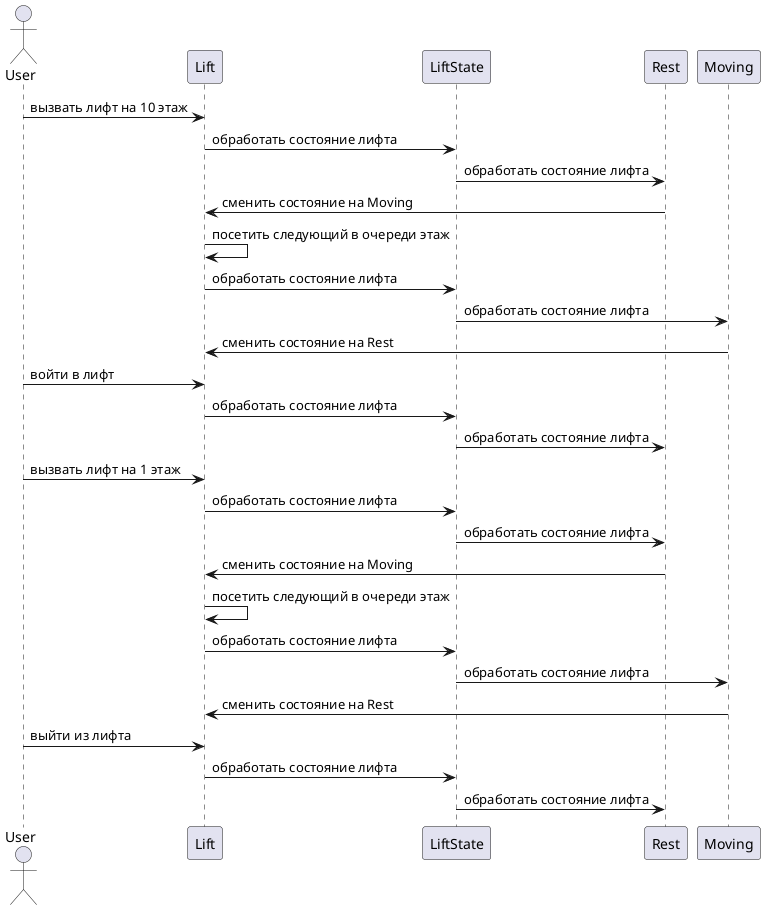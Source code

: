 @startuml

actor User
participant Lift
participant LiftState
participant Rest
participant Moving

User -> Lift : вызвать лифт на 10 этаж
Lift -> LiftState : обработать состояние лифта
LiftState -> Rest : обработать состояние лифта
Rest -> Lift : сменить состояние на Moving

Lift -> Lift : посетить следующий в очереди этаж
Lift -> LiftState : обработать состояние лифта
LiftState -> Moving : обработать состояние лифта
Moving -> Lift : сменить состояние на Rest

User -> Lift : войти в лифт
Lift -> LiftState : обработать состояние лифта
Rest <- LiftState : обработать состояние лифта

User -> Lift : вызвать лифт на 1 этаж
Lift -> LiftState : обработать состояние лифта
LiftState -> Rest : обработать состояние лифта
Rest -> Lift : сменить состояние на Moving

Lift -> Lift : посетить следующий в очереди этаж
Lift -> LiftState : обработать состояние лифта
LiftState -> Moving : обработать состояние лифта
Moving -> Lift : сменить состояние на Rest

User -> Lift : выйти из лифта
Lift -> LiftState : обработать состояние лифта
Rest <- LiftState : обработать состояние лифта

@enduml
